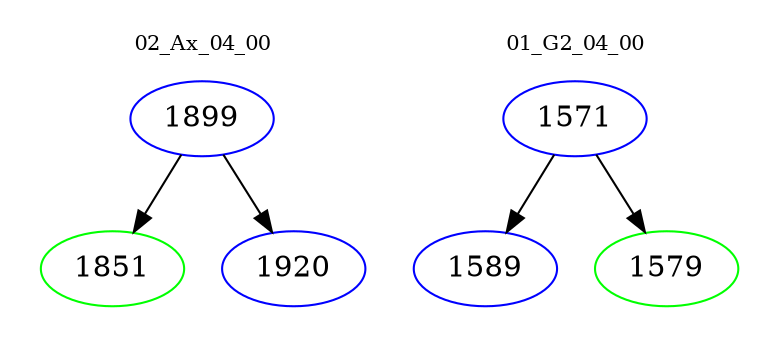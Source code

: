 digraph{
subgraph cluster_0 {
color = white
label = "02_Ax_04_00";
fontsize=10;
T0_1899 [label="1899", color="blue"]
T0_1899 -> T0_1851 [color="black"]
T0_1851 [label="1851", color="green"]
T0_1899 -> T0_1920 [color="black"]
T0_1920 [label="1920", color="blue"]
}
subgraph cluster_1 {
color = white
label = "01_G2_04_00";
fontsize=10;
T1_1571 [label="1571", color="blue"]
T1_1571 -> T1_1589 [color="black"]
T1_1589 [label="1589", color="blue"]
T1_1571 -> T1_1579 [color="black"]
T1_1579 [label="1579", color="green"]
}
}
